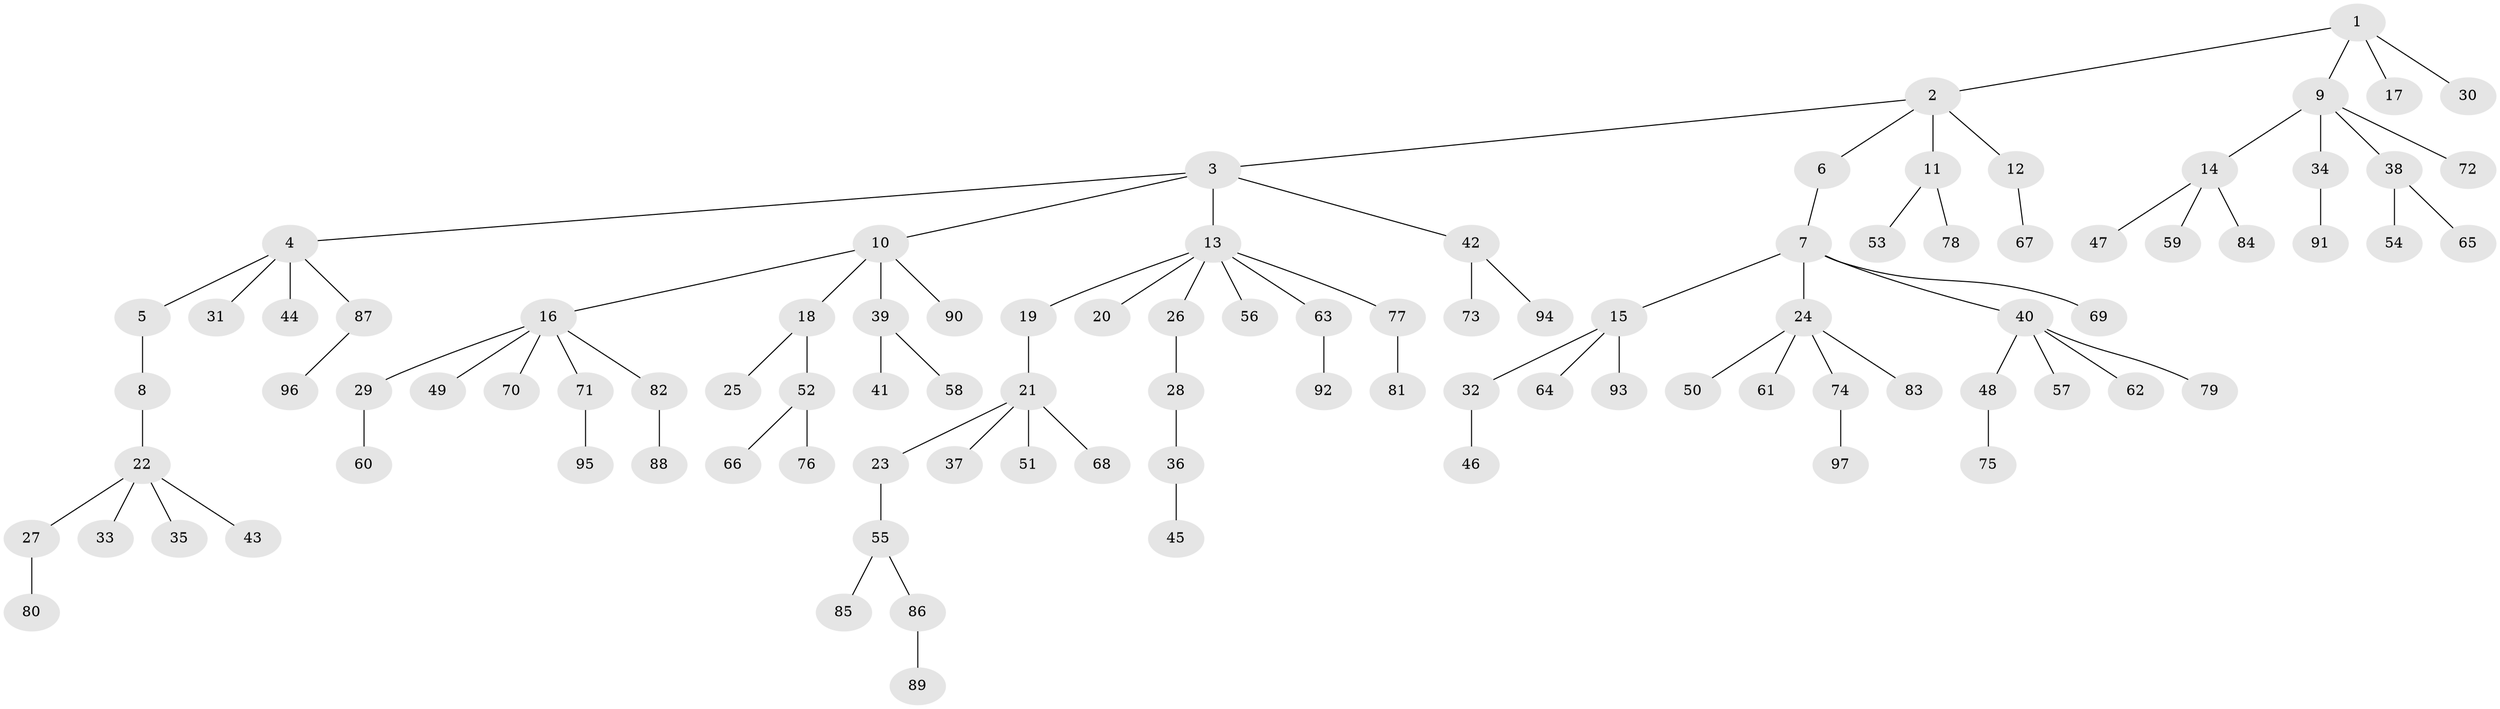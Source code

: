 // coarse degree distribution, {3: 0.045454545454545456, 5: 0.045454545454545456, 8: 0.015151515151515152, 4: 0.09090909090909091, 2: 0.13636363636363635, 7: 0.030303030303030304, 1: 0.6363636363636364}
// Generated by graph-tools (version 1.1) at 2025/52/02/27/25 19:52:11]
// undirected, 97 vertices, 96 edges
graph export_dot {
graph [start="1"]
  node [color=gray90,style=filled];
  1;
  2;
  3;
  4;
  5;
  6;
  7;
  8;
  9;
  10;
  11;
  12;
  13;
  14;
  15;
  16;
  17;
  18;
  19;
  20;
  21;
  22;
  23;
  24;
  25;
  26;
  27;
  28;
  29;
  30;
  31;
  32;
  33;
  34;
  35;
  36;
  37;
  38;
  39;
  40;
  41;
  42;
  43;
  44;
  45;
  46;
  47;
  48;
  49;
  50;
  51;
  52;
  53;
  54;
  55;
  56;
  57;
  58;
  59;
  60;
  61;
  62;
  63;
  64;
  65;
  66;
  67;
  68;
  69;
  70;
  71;
  72;
  73;
  74;
  75;
  76;
  77;
  78;
  79;
  80;
  81;
  82;
  83;
  84;
  85;
  86;
  87;
  88;
  89;
  90;
  91;
  92;
  93;
  94;
  95;
  96;
  97;
  1 -- 2;
  1 -- 9;
  1 -- 17;
  1 -- 30;
  2 -- 3;
  2 -- 6;
  2 -- 11;
  2 -- 12;
  3 -- 4;
  3 -- 10;
  3 -- 13;
  3 -- 42;
  4 -- 5;
  4 -- 31;
  4 -- 44;
  4 -- 87;
  5 -- 8;
  6 -- 7;
  7 -- 15;
  7 -- 24;
  7 -- 40;
  7 -- 69;
  8 -- 22;
  9 -- 14;
  9 -- 34;
  9 -- 38;
  9 -- 72;
  10 -- 16;
  10 -- 18;
  10 -- 39;
  10 -- 90;
  11 -- 53;
  11 -- 78;
  12 -- 67;
  13 -- 19;
  13 -- 20;
  13 -- 26;
  13 -- 56;
  13 -- 63;
  13 -- 77;
  14 -- 47;
  14 -- 59;
  14 -- 84;
  15 -- 32;
  15 -- 64;
  15 -- 93;
  16 -- 29;
  16 -- 49;
  16 -- 70;
  16 -- 71;
  16 -- 82;
  18 -- 25;
  18 -- 52;
  19 -- 21;
  21 -- 23;
  21 -- 37;
  21 -- 51;
  21 -- 68;
  22 -- 27;
  22 -- 33;
  22 -- 35;
  22 -- 43;
  23 -- 55;
  24 -- 50;
  24 -- 61;
  24 -- 74;
  24 -- 83;
  26 -- 28;
  27 -- 80;
  28 -- 36;
  29 -- 60;
  32 -- 46;
  34 -- 91;
  36 -- 45;
  38 -- 54;
  38 -- 65;
  39 -- 41;
  39 -- 58;
  40 -- 48;
  40 -- 57;
  40 -- 62;
  40 -- 79;
  42 -- 73;
  42 -- 94;
  48 -- 75;
  52 -- 66;
  52 -- 76;
  55 -- 85;
  55 -- 86;
  63 -- 92;
  71 -- 95;
  74 -- 97;
  77 -- 81;
  82 -- 88;
  86 -- 89;
  87 -- 96;
}
